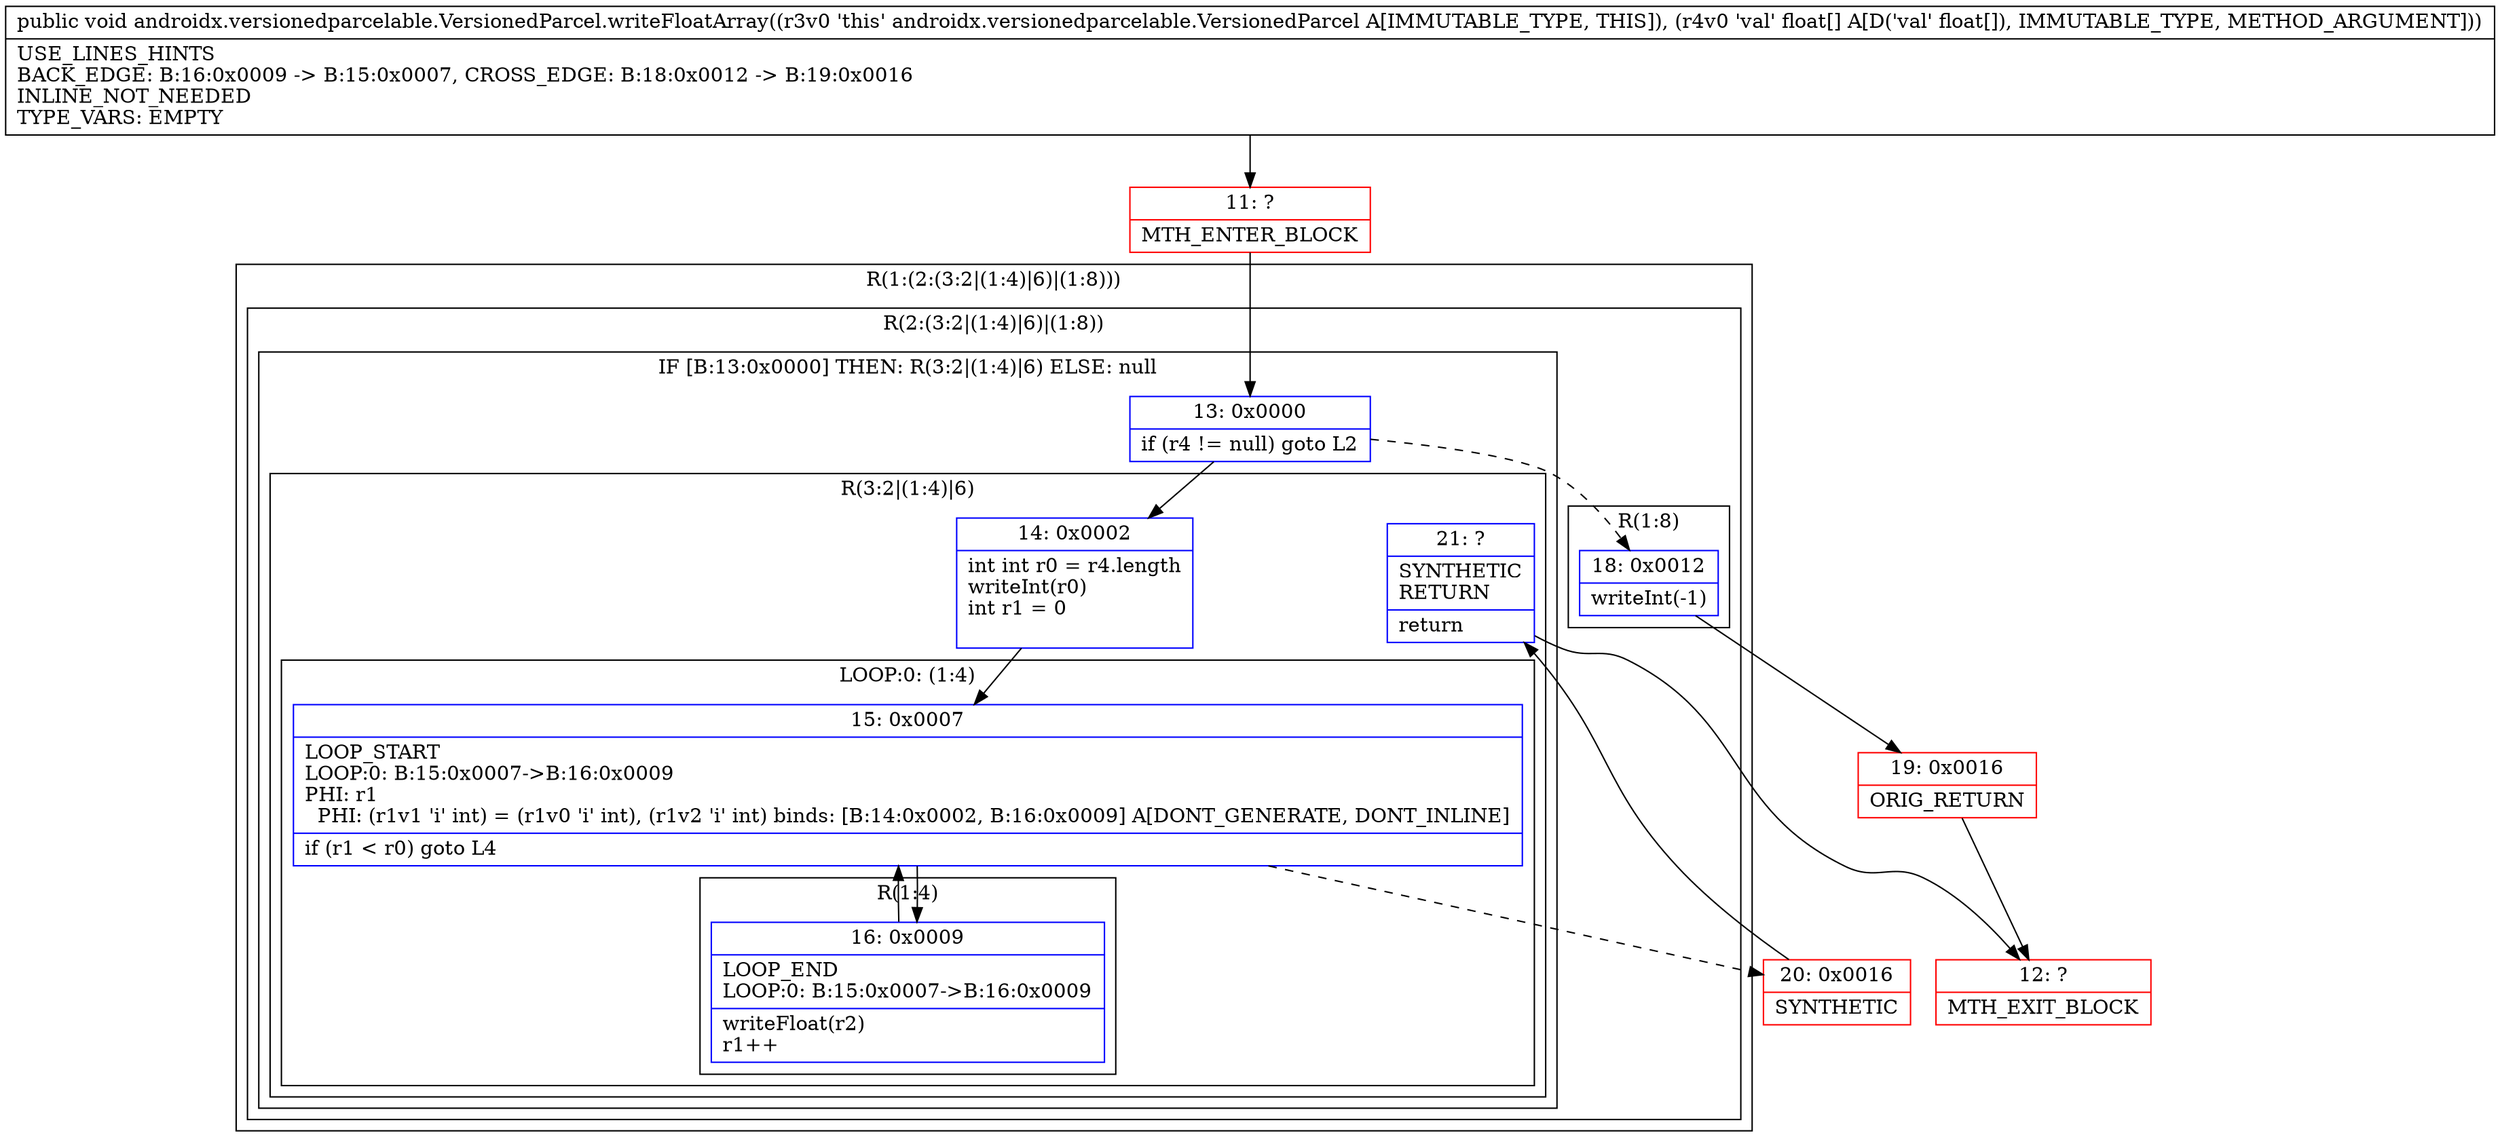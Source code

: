 digraph "CFG forandroidx.versionedparcelable.VersionedParcel.writeFloatArray([F)V" {
subgraph cluster_Region_51765320 {
label = "R(1:(2:(3:2|(1:4)|6)|(1:8)))";
node [shape=record,color=blue];
subgraph cluster_Region_1844879603 {
label = "R(2:(3:2|(1:4)|6)|(1:8))";
node [shape=record,color=blue];
subgraph cluster_IfRegion_510026232 {
label = "IF [B:13:0x0000] THEN: R(3:2|(1:4)|6) ELSE: null";
node [shape=record,color=blue];
Node_13 [shape=record,label="{13\:\ 0x0000|if (r4 != null) goto L2\l}"];
subgraph cluster_Region_1552913458 {
label = "R(3:2|(1:4)|6)";
node [shape=record,color=blue];
Node_14 [shape=record,label="{14\:\ 0x0002|int int r0 = r4.length\lwriteInt(r0)\lint r1 = 0\l\l}"];
subgraph cluster_LoopRegion_256803612 {
label = "LOOP:0: (1:4)";
node [shape=record,color=blue];
Node_15 [shape=record,label="{15\:\ 0x0007|LOOP_START\lLOOP:0: B:15:0x0007\-\>B:16:0x0009\lPHI: r1 \l  PHI: (r1v1 'i' int) = (r1v0 'i' int), (r1v2 'i' int) binds: [B:14:0x0002, B:16:0x0009] A[DONT_GENERATE, DONT_INLINE]\l|if (r1 \< r0) goto L4\l}"];
subgraph cluster_Region_494333359 {
label = "R(1:4)";
node [shape=record,color=blue];
Node_16 [shape=record,label="{16\:\ 0x0009|LOOP_END\lLOOP:0: B:15:0x0007\-\>B:16:0x0009\l|writeFloat(r2)\lr1++\l}"];
}
}
Node_21 [shape=record,label="{21\:\ ?|SYNTHETIC\lRETURN\l|return\l}"];
}
}
subgraph cluster_Region_603272477 {
label = "R(1:8)";
node [shape=record,color=blue];
Node_18 [shape=record,label="{18\:\ 0x0012|writeInt(\-1)\l}"];
}
}
}
Node_11 [shape=record,color=red,label="{11\:\ ?|MTH_ENTER_BLOCK\l}"];
Node_20 [shape=record,color=red,label="{20\:\ 0x0016|SYNTHETIC\l}"];
Node_12 [shape=record,color=red,label="{12\:\ ?|MTH_EXIT_BLOCK\l}"];
Node_19 [shape=record,color=red,label="{19\:\ 0x0016|ORIG_RETURN\l}"];
MethodNode[shape=record,label="{public void androidx.versionedparcelable.VersionedParcel.writeFloatArray((r3v0 'this' androidx.versionedparcelable.VersionedParcel A[IMMUTABLE_TYPE, THIS]), (r4v0 'val' float[] A[D('val' float[]), IMMUTABLE_TYPE, METHOD_ARGUMENT]))  | USE_LINES_HINTS\lBACK_EDGE: B:16:0x0009 \-\> B:15:0x0007, CROSS_EDGE: B:18:0x0012 \-\> B:19:0x0016\lINLINE_NOT_NEEDED\lTYPE_VARS: EMPTY\l}"];
MethodNode -> Node_11;Node_13 -> Node_14;
Node_13 -> Node_18[style=dashed];
Node_14 -> Node_15;
Node_15 -> Node_16;
Node_15 -> Node_20[style=dashed];
Node_16 -> Node_15;
Node_21 -> Node_12;
Node_18 -> Node_19;
Node_11 -> Node_13;
Node_20 -> Node_21;
Node_19 -> Node_12;
}

